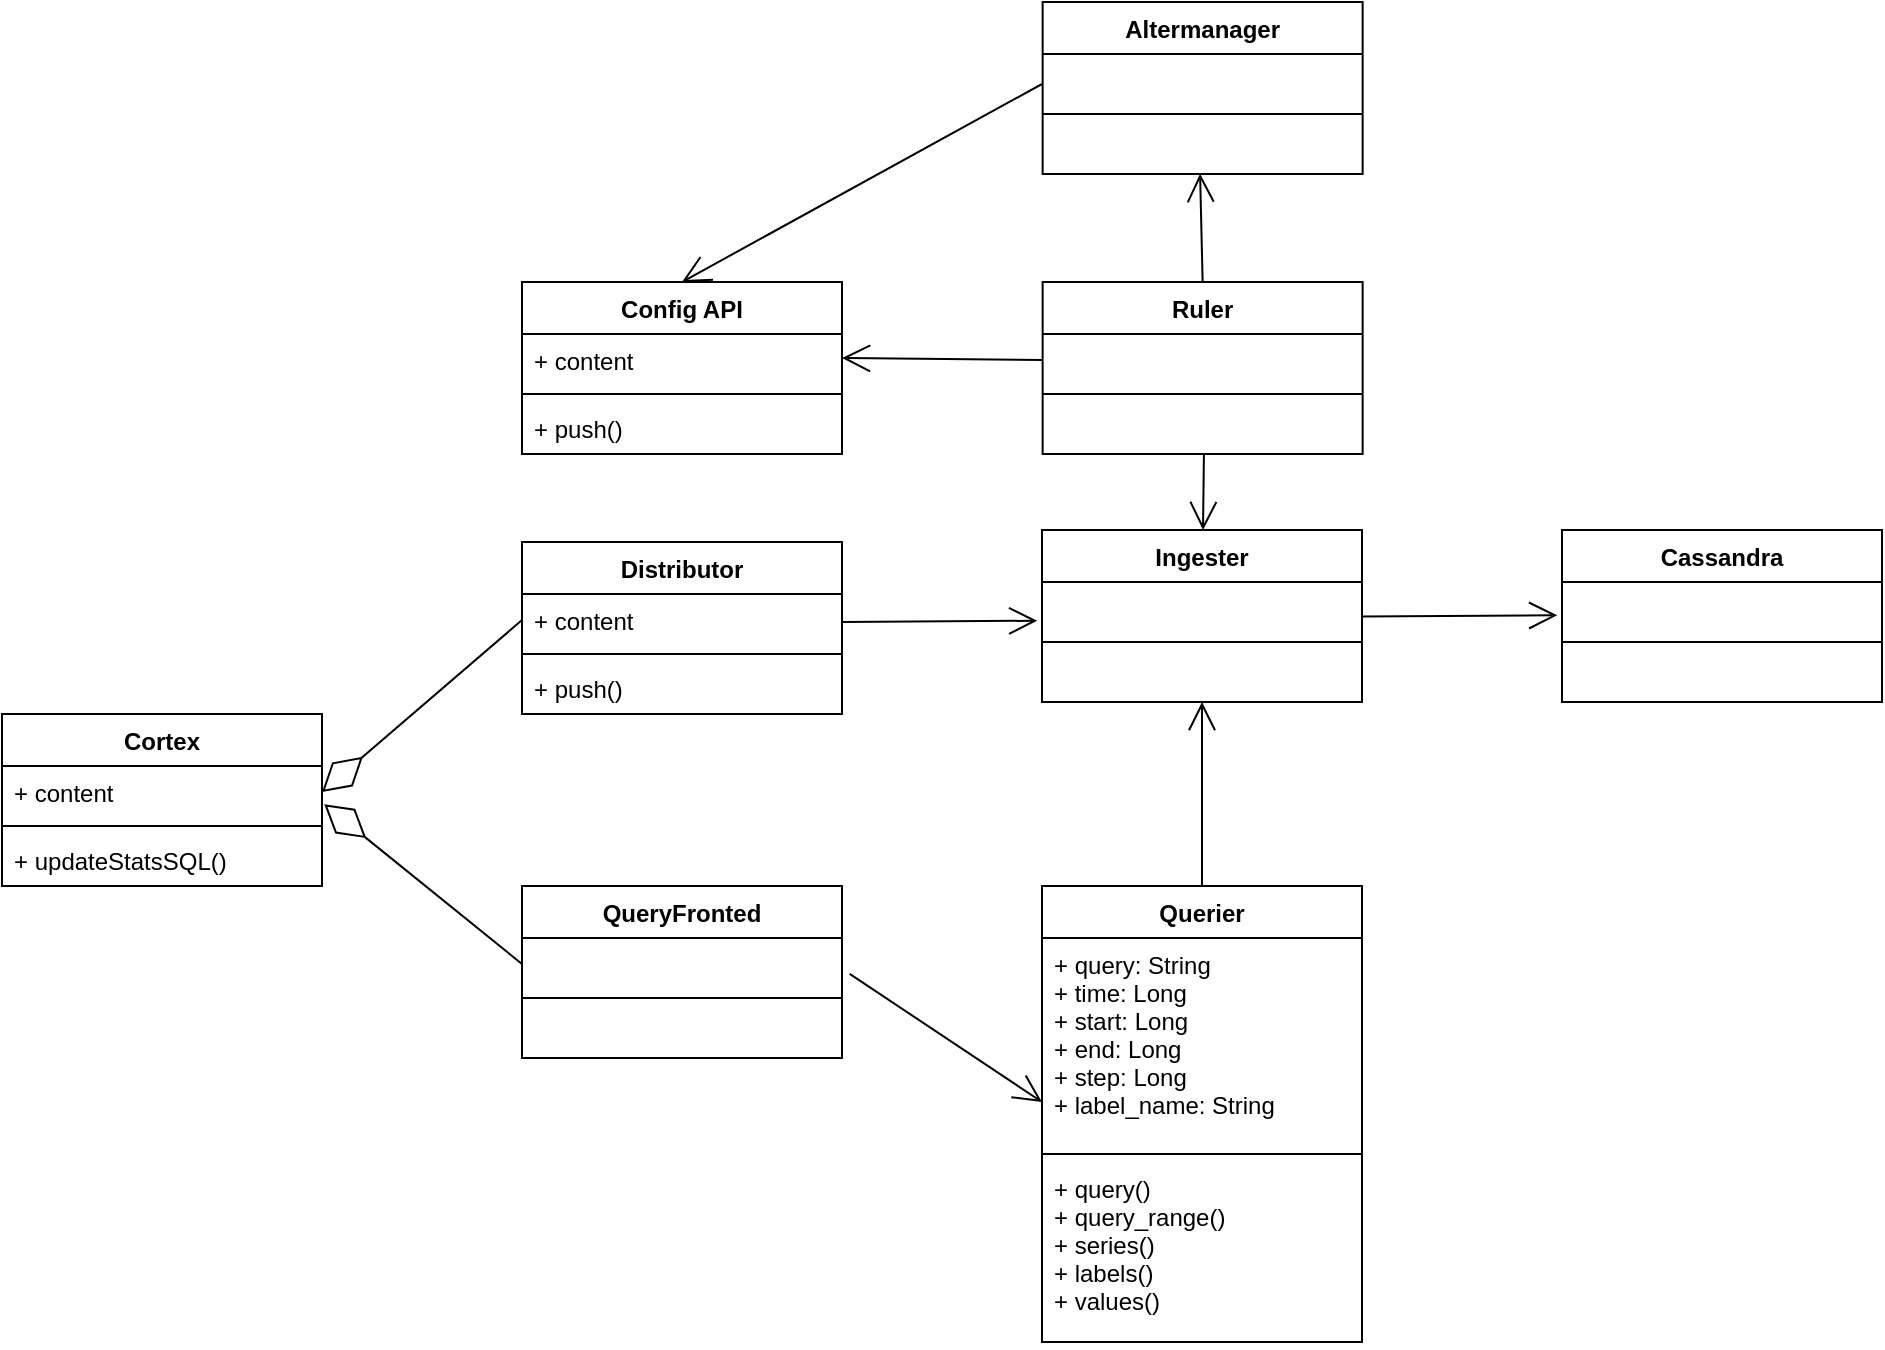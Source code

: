 <mxfile version="12.8.2" type="github">
  <diagram id="iRymewiH79jELuAZ1aKH" name="Cortex">
    <mxGraphModel dx="1422" dy="1941" grid="1" gridSize="10" guides="1" tooltips="1" connect="1" arrows="1" fold="1" page="1" pageScale="1" pageWidth="827" pageHeight="1169" math="0" shadow="0">
      <root>
        <mxCell id="0" />
        <mxCell id="1" parent="0" />
        <mxCell id="F0HcZFXE1beLXUN7yPTD-1" value="Cortex" style="swimlane;fontStyle=1;align=center;verticalAlign=top;childLayout=stackLayout;horizontal=1;startSize=26;horizontalStack=0;resizeParent=1;resizeParentMax=0;resizeLast=0;collapsible=1;marginBottom=0;" parent="1" vertex="1">
          <mxGeometry x="40" y="316" width="160" height="86" as="geometry" />
        </mxCell>
        <mxCell id="F0HcZFXE1beLXUN7yPTD-2" value="+ content" style="text;strokeColor=none;fillColor=none;align=left;verticalAlign=top;spacingLeft=4;spacingRight=4;overflow=hidden;rotatable=0;points=[[0,0.5],[1,0.5]];portConstraint=eastwest;" parent="F0HcZFXE1beLXUN7yPTD-1" vertex="1">
          <mxGeometry y="26" width="160" height="26" as="geometry" />
        </mxCell>
        <mxCell id="F0HcZFXE1beLXUN7yPTD-3" value="" style="line;strokeWidth=1;fillColor=none;align=left;verticalAlign=middle;spacingTop=-1;spacingLeft=3;spacingRight=3;rotatable=0;labelPosition=right;points=[];portConstraint=eastwest;" parent="F0HcZFXE1beLXUN7yPTD-1" vertex="1">
          <mxGeometry y="52" width="160" height="8" as="geometry" />
        </mxCell>
        <mxCell id="F0HcZFXE1beLXUN7yPTD-4" value="+ updateStatsSQL()" style="text;strokeColor=none;fillColor=none;align=left;verticalAlign=top;spacingLeft=4;spacingRight=4;overflow=hidden;rotatable=0;points=[[0,0.5],[1,0.5]];portConstraint=eastwest;" parent="F0HcZFXE1beLXUN7yPTD-1" vertex="1">
          <mxGeometry y="60" width="160" height="26" as="geometry" />
        </mxCell>
        <mxCell id="U1af7vYA9oy-of9_Sick-2" value="Distributor" style="swimlane;fontStyle=1;align=center;verticalAlign=top;childLayout=stackLayout;horizontal=1;startSize=26;horizontalStack=0;resizeParent=1;resizeParentMax=0;resizeLast=0;collapsible=1;marginBottom=0;" parent="1" vertex="1">
          <mxGeometry x="300" y="230" width="160" height="86" as="geometry" />
        </mxCell>
        <mxCell id="U1af7vYA9oy-of9_Sick-3" value="+ content" style="text;strokeColor=none;fillColor=none;align=left;verticalAlign=top;spacingLeft=4;spacingRight=4;overflow=hidden;rotatable=0;points=[[0,0.5],[1,0.5]];portConstraint=eastwest;" parent="U1af7vYA9oy-of9_Sick-2" vertex="1">
          <mxGeometry y="26" width="160" height="26" as="geometry" />
        </mxCell>
        <mxCell id="U1af7vYA9oy-of9_Sick-4" value="" style="line;strokeWidth=1;fillColor=none;align=left;verticalAlign=middle;spacingTop=-1;spacingLeft=3;spacingRight=3;rotatable=0;labelPosition=right;points=[];portConstraint=eastwest;" parent="U1af7vYA9oy-of9_Sick-2" vertex="1">
          <mxGeometry y="52" width="160" height="8" as="geometry" />
        </mxCell>
        <mxCell id="U1af7vYA9oy-of9_Sick-5" value="+ push()" style="text;strokeColor=none;fillColor=none;align=left;verticalAlign=top;spacingLeft=4;spacingRight=4;overflow=hidden;rotatable=0;points=[[0,0.5],[1,0.5]];portConstraint=eastwest;" parent="U1af7vYA9oy-of9_Sick-2" vertex="1">
          <mxGeometry y="60" width="160" height="26" as="geometry" />
        </mxCell>
        <mxCell id="U1af7vYA9oy-of9_Sick-6" value="Querier" style="swimlane;fontStyle=1;align=center;verticalAlign=top;childLayout=stackLayout;horizontal=1;startSize=26;horizontalStack=0;resizeParent=1;resizeParentMax=0;resizeLast=0;collapsible=1;marginBottom=0;" parent="1" vertex="1">
          <mxGeometry x="560" y="402" width="160" height="228" as="geometry" />
        </mxCell>
        <mxCell id="U1af7vYA9oy-of9_Sick-7" value="+ query: String&#xa;+ time: Long&#xa;+ start: Long&#xa;+ end: Long&#xa;+ step: Long&#xa;+ label_name: String" style="text;strokeColor=none;fillColor=none;align=left;verticalAlign=top;spacingLeft=4;spacingRight=4;overflow=hidden;rotatable=0;points=[[0,0.5],[1,0.5]];portConstraint=eastwest;" parent="U1af7vYA9oy-of9_Sick-6" vertex="1">
          <mxGeometry y="26" width="160" height="104" as="geometry" />
        </mxCell>
        <mxCell id="U1af7vYA9oy-of9_Sick-21" value="" style="endArrow=open;endFill=1;endSize=12;html=1;exitX=1.024;exitY=0.69;exitDx=0;exitDy=0;exitPerimeter=0;" parent="U1af7vYA9oy-of9_Sick-6" source="U1af7vYA9oy-of9_Sick-11" edge="1">
          <mxGeometry width="160" relative="1" as="geometry">
            <mxPoint x="-160" y="108" as="sourcePoint" />
            <mxPoint y="108" as="targetPoint" />
          </mxGeometry>
        </mxCell>
        <mxCell id="U1af7vYA9oy-of9_Sick-8" value="" style="line;strokeWidth=1;fillColor=none;align=left;verticalAlign=middle;spacingTop=-1;spacingLeft=3;spacingRight=3;rotatable=0;labelPosition=right;points=[];portConstraint=eastwest;" parent="U1af7vYA9oy-of9_Sick-6" vertex="1">
          <mxGeometry y="130" width="160" height="8" as="geometry" />
        </mxCell>
        <mxCell id="U1af7vYA9oy-of9_Sick-9" value="+ query()&#xa;+ query_range()&#xa;+ series()&#xa;+ labels()&#xa;+ values()&#xa;" style="text;strokeColor=none;fillColor=none;align=left;verticalAlign=top;spacingLeft=4;spacingRight=4;overflow=hidden;rotatable=0;points=[[0,0.5],[1,0.5]];portConstraint=eastwest;" parent="U1af7vYA9oy-of9_Sick-6" vertex="1">
          <mxGeometry y="138" width="160" height="90" as="geometry" />
        </mxCell>
        <mxCell id="U1af7vYA9oy-of9_Sick-10" value="QueryFronted" style="swimlane;fontStyle=1;align=center;verticalAlign=top;childLayout=stackLayout;horizontal=1;startSize=26;horizontalStack=0;resizeParent=1;resizeParentMax=0;resizeLast=0;collapsible=1;marginBottom=0;" parent="1" vertex="1">
          <mxGeometry x="300" y="402" width="160" height="86" as="geometry" />
        </mxCell>
        <mxCell id="U1af7vYA9oy-of9_Sick-11" value=" " style="text;strokeColor=none;fillColor=none;align=left;verticalAlign=top;spacingLeft=4;spacingRight=4;overflow=hidden;rotatable=0;points=[[0,0.5],[1,0.5]];portConstraint=eastwest;" parent="U1af7vYA9oy-of9_Sick-10" vertex="1">
          <mxGeometry y="26" width="160" height="26" as="geometry" />
        </mxCell>
        <mxCell id="U1af7vYA9oy-of9_Sick-12" value="" style="line;strokeWidth=1;fillColor=none;align=left;verticalAlign=middle;spacingTop=-1;spacingLeft=3;spacingRight=3;rotatable=0;labelPosition=right;points=[];portConstraint=eastwest;" parent="U1af7vYA9oy-of9_Sick-10" vertex="1">
          <mxGeometry y="52" width="160" height="8" as="geometry" />
        </mxCell>
        <mxCell id="U1af7vYA9oy-of9_Sick-13" value=" " style="text;strokeColor=none;fillColor=none;align=left;verticalAlign=top;spacingLeft=4;spacingRight=4;overflow=hidden;rotatable=0;points=[[0,0.5],[1,0.5]];portConstraint=eastwest;" parent="U1af7vYA9oy-of9_Sick-10" vertex="1">
          <mxGeometry y="60" width="160" height="26" as="geometry" />
        </mxCell>
        <mxCell id="U1af7vYA9oy-of9_Sick-14" value="Ingester" style="swimlane;fontStyle=1;align=center;verticalAlign=top;childLayout=stackLayout;horizontal=1;startSize=26;horizontalStack=0;resizeParent=1;resizeParentMax=0;resizeLast=0;collapsible=1;marginBottom=0;" parent="1" vertex="1">
          <mxGeometry x="560" y="224" width="160" height="86" as="geometry" />
        </mxCell>
        <mxCell id="U1af7vYA9oy-of9_Sick-15" value=" " style="text;strokeColor=none;fillColor=none;align=left;verticalAlign=top;spacingLeft=4;spacingRight=4;overflow=hidden;rotatable=0;points=[[0,0.5],[1,0.5]];portConstraint=eastwest;" parent="U1af7vYA9oy-of9_Sick-14" vertex="1">
          <mxGeometry y="26" width="160" height="26" as="geometry" />
        </mxCell>
        <mxCell id="U1af7vYA9oy-of9_Sick-16" value="" style="line;strokeWidth=1;fillColor=none;align=left;verticalAlign=middle;spacingTop=-1;spacingLeft=3;spacingRight=3;rotatable=0;labelPosition=right;points=[];portConstraint=eastwest;" parent="U1af7vYA9oy-of9_Sick-14" vertex="1">
          <mxGeometry y="52" width="160" height="8" as="geometry" />
        </mxCell>
        <mxCell id="U1af7vYA9oy-of9_Sick-17" value=" " style="text;strokeColor=none;fillColor=none;align=left;verticalAlign=top;spacingLeft=4;spacingRight=4;overflow=hidden;rotatable=0;points=[[0,0.5],[1,0.5]];portConstraint=eastwest;" parent="U1af7vYA9oy-of9_Sick-14" vertex="1">
          <mxGeometry y="60" width="160" height="26" as="geometry" />
        </mxCell>
        <mxCell id="U1af7vYA9oy-of9_Sick-19" value="" style="endArrow=diamondThin;endFill=0;endSize=24;html=1;exitX=0;exitY=0.5;exitDx=0;exitDy=0;entryX=1;entryY=0.5;entryDx=0;entryDy=0;" parent="1" source="U1af7vYA9oy-of9_Sick-3" target="F0HcZFXE1beLXUN7yPTD-2" edge="1">
          <mxGeometry width="160" relative="1" as="geometry">
            <mxPoint x="210" y="358.66" as="sourcePoint" />
            <mxPoint x="370" y="358.66" as="targetPoint" />
          </mxGeometry>
        </mxCell>
        <mxCell id="U1af7vYA9oy-of9_Sick-20" value="" style="endArrow=diamondThin;endFill=0;endSize=24;html=1;exitX=0;exitY=0.5;exitDx=0;exitDy=0;entryX=1.007;entryY=0.735;entryDx=0;entryDy=0;entryPerimeter=0;" parent="1" source="U1af7vYA9oy-of9_Sick-11" target="F0HcZFXE1beLXUN7yPTD-2" edge="1">
          <mxGeometry width="160" relative="1" as="geometry">
            <mxPoint x="300" y="300.0" as="sourcePoint" />
            <mxPoint x="200" y="386.0" as="targetPoint" />
          </mxGeometry>
        </mxCell>
        <mxCell id="U1af7vYA9oy-of9_Sick-22" value="Config API" style="swimlane;fontStyle=1;align=center;verticalAlign=top;childLayout=stackLayout;horizontal=1;startSize=26;horizontalStack=0;resizeParent=1;resizeParentMax=0;resizeLast=0;collapsible=1;marginBottom=0;" parent="1" vertex="1">
          <mxGeometry x="300" y="100" width="160" height="86" as="geometry" />
        </mxCell>
        <mxCell id="U1af7vYA9oy-of9_Sick-23" value="+ content" style="text;strokeColor=none;fillColor=none;align=left;verticalAlign=top;spacingLeft=4;spacingRight=4;overflow=hidden;rotatable=0;points=[[0,0.5],[1,0.5]];portConstraint=eastwest;" parent="U1af7vYA9oy-of9_Sick-22" vertex="1">
          <mxGeometry y="26" width="160" height="26" as="geometry" />
        </mxCell>
        <mxCell id="U1af7vYA9oy-of9_Sick-24" value="" style="line;strokeWidth=1;fillColor=none;align=left;verticalAlign=middle;spacingTop=-1;spacingLeft=3;spacingRight=3;rotatable=0;labelPosition=right;points=[];portConstraint=eastwest;" parent="U1af7vYA9oy-of9_Sick-22" vertex="1">
          <mxGeometry y="52" width="160" height="8" as="geometry" />
        </mxCell>
        <mxCell id="U1af7vYA9oy-of9_Sick-25" value="+ push()" style="text;strokeColor=none;fillColor=none;align=left;verticalAlign=top;spacingLeft=4;spacingRight=4;overflow=hidden;rotatable=0;points=[[0,0.5],[1,0.5]];portConstraint=eastwest;" parent="U1af7vYA9oy-of9_Sick-22" vertex="1">
          <mxGeometry y="60" width="160" height="26" as="geometry" />
        </mxCell>
        <mxCell id="U1af7vYA9oy-of9_Sick-26" value="" style="endArrow=open;endFill=1;endSize=12;html=1;exitX=1.024;exitY=0.69;exitDx=0;exitDy=0;exitPerimeter=0;entryX=-0.015;entryY=0.745;entryDx=0;entryDy=0;entryPerimeter=0;" parent="1" target="U1af7vYA9oy-of9_Sick-15" edge="1">
          <mxGeometry width="160" relative="1" as="geometry">
            <mxPoint x="460.0" y="270.0" as="sourcePoint" />
            <mxPoint x="556.16" y="334.06" as="targetPoint" />
          </mxGeometry>
        </mxCell>
        <mxCell id="U1af7vYA9oy-of9_Sick-27" value="" style="endArrow=open;endFill=1;endSize=12;html=1;exitX=0;exitY=0.5;exitDx=0;exitDy=0;entryX=0.998;entryY=0.846;entryDx=0;entryDy=0;entryPerimeter=0;" parent="1" source="U1af7vYA9oy-of9_Sick-29" edge="1">
          <mxGeometry width="160" relative="1" as="geometry">
            <mxPoint x="460.32" y="133.29" as="sourcePoint" />
            <mxPoint x="460.0" y="137.996" as="targetPoint" />
          </mxGeometry>
        </mxCell>
        <mxCell id="U1af7vYA9oy-of9_Sick-28" value="Ruler" style="swimlane;fontStyle=1;align=center;verticalAlign=top;childLayout=stackLayout;horizontal=1;startSize=26;horizontalStack=0;resizeParent=1;resizeParentMax=0;resizeLast=0;collapsible=1;marginBottom=0;" parent="1" vertex="1">
          <mxGeometry x="560.32" y="100" width="160" height="86" as="geometry" />
        </mxCell>
        <mxCell id="U1af7vYA9oy-of9_Sick-29" value=" " style="text;strokeColor=none;fillColor=none;align=left;verticalAlign=top;spacingLeft=4;spacingRight=4;overflow=hidden;rotatable=0;points=[[0,0.5],[1,0.5]];portConstraint=eastwest;" parent="U1af7vYA9oy-of9_Sick-28" vertex="1">
          <mxGeometry y="26" width="160" height="26" as="geometry" />
        </mxCell>
        <mxCell id="U1af7vYA9oy-of9_Sick-39" value="" style="endArrow=open;endFill=1;endSize=12;html=1;exitX=0.5;exitY=0;exitDx=0;exitDy=0;" parent="U1af7vYA9oy-of9_Sick-28" target="U1af7vYA9oy-of9_Sick-14" edge="1">
          <mxGeometry width="160" relative="1" as="geometry">
            <mxPoint x="80.64" y="86" as="sourcePoint" />
            <mxPoint x="79.36" y="31.896" as="targetPoint" />
          </mxGeometry>
        </mxCell>
        <mxCell id="U1af7vYA9oy-of9_Sick-30" value="" style="line;strokeWidth=1;fillColor=none;align=left;verticalAlign=middle;spacingTop=-1;spacingLeft=3;spacingRight=3;rotatable=0;labelPosition=right;points=[];portConstraint=eastwest;" parent="U1af7vYA9oy-of9_Sick-28" vertex="1">
          <mxGeometry y="52" width="160" height="8" as="geometry" />
        </mxCell>
        <mxCell id="U1af7vYA9oy-of9_Sick-31" value=" " style="text;strokeColor=none;fillColor=none;align=left;verticalAlign=top;spacingLeft=4;spacingRight=4;overflow=hidden;rotatable=0;points=[[0,0.5],[1,0.5]];portConstraint=eastwest;" parent="U1af7vYA9oy-of9_Sick-28" vertex="1">
          <mxGeometry y="60" width="160" height="26" as="geometry" />
        </mxCell>
        <mxCell id="U1af7vYA9oy-of9_Sick-33" value="Altermanager" style="swimlane;fontStyle=1;align=center;verticalAlign=top;childLayout=stackLayout;horizontal=1;startSize=26;horizontalStack=0;resizeParent=1;resizeParentMax=0;resizeLast=0;collapsible=1;marginBottom=0;" parent="1" vertex="1">
          <mxGeometry x="560.32" y="-40" width="160" height="86" as="geometry" />
        </mxCell>
        <mxCell id="U1af7vYA9oy-of9_Sick-34" value=" " style="text;strokeColor=none;fillColor=none;align=left;verticalAlign=top;spacingLeft=4;spacingRight=4;overflow=hidden;rotatable=0;points=[[0,0.5],[1,0.5]];portConstraint=eastwest;" parent="U1af7vYA9oy-of9_Sick-33" vertex="1">
          <mxGeometry y="26" width="160" height="26" as="geometry" />
        </mxCell>
        <mxCell id="U1af7vYA9oy-of9_Sick-35" value="" style="line;strokeWidth=1;fillColor=none;align=left;verticalAlign=middle;spacingTop=-1;spacingLeft=3;spacingRight=3;rotatable=0;labelPosition=right;points=[];portConstraint=eastwest;" parent="U1af7vYA9oy-of9_Sick-33" vertex="1">
          <mxGeometry y="52" width="160" height="8" as="geometry" />
        </mxCell>
        <mxCell id="U1af7vYA9oy-of9_Sick-36" value=" " style="text;strokeColor=none;fillColor=none;align=left;verticalAlign=top;spacingLeft=4;spacingRight=4;overflow=hidden;rotatable=0;points=[[0,0.5],[1,0.5]];portConstraint=eastwest;" parent="U1af7vYA9oy-of9_Sick-33" vertex="1">
          <mxGeometry y="60" width="160" height="26" as="geometry" />
        </mxCell>
        <mxCell id="U1af7vYA9oy-of9_Sick-37" value="" style="endArrow=open;endFill=1;endSize=12;html=1;exitX=0.5;exitY=0;exitDx=0;exitDy=0;entryX=0.492;entryY=0.996;entryDx=0;entryDy=0;entryPerimeter=0;" parent="1" source="U1af7vYA9oy-of9_Sick-28" target="U1af7vYA9oy-of9_Sick-36" edge="1">
          <mxGeometry width="160" relative="1" as="geometry">
            <mxPoint x="640.32" y="91" as="sourcePoint" />
            <mxPoint x="540" y="89.996" as="targetPoint" />
          </mxGeometry>
        </mxCell>
        <mxCell id="U1af7vYA9oy-of9_Sick-38" value="" style="endArrow=open;endFill=1;endSize=12;html=1;exitX=0;exitY=0.5;exitDx=0;exitDy=0;entryX=0.5;entryY=0;entryDx=0;entryDy=0;" parent="1" target="U1af7vYA9oy-of9_Sick-22" edge="1">
          <mxGeometry width="160" relative="1" as="geometry">
            <mxPoint x="560.0" y="1" as="sourcePoint" />
            <mxPoint x="459.68" y="-0.004" as="targetPoint" />
          </mxGeometry>
        </mxCell>
        <mxCell id="U1af7vYA9oy-of9_Sick-40" value="" style="endArrow=open;endFill=1;endSize=12;html=1;exitX=0.5;exitY=0;exitDx=0;exitDy=0;" parent="1" source="U1af7vYA9oy-of9_Sick-6" target="U1af7vYA9oy-of9_Sick-17" edge="1">
          <mxGeometry width="160" relative="1" as="geometry">
            <mxPoint x="630.0" y="402.63" as="sourcePoint" />
            <mxPoint x="727.6" y="402.0" as="targetPoint" />
          </mxGeometry>
        </mxCell>
        <mxCell id="U1af7vYA9oy-of9_Sick-41" value="Cassandra" style="swimlane;fontStyle=1;align=center;verticalAlign=top;childLayout=stackLayout;horizontal=1;startSize=26;horizontalStack=0;resizeParent=1;resizeParentMax=0;resizeLast=0;collapsible=1;marginBottom=0;" parent="1" vertex="1">
          <mxGeometry x="820" y="224" width="160" height="86" as="geometry" />
        </mxCell>
        <mxCell id="U1af7vYA9oy-of9_Sick-42" value=" " style="text;strokeColor=none;fillColor=none;align=left;verticalAlign=top;spacingLeft=4;spacingRight=4;overflow=hidden;rotatable=0;points=[[0,0.5],[1,0.5]];portConstraint=eastwest;" parent="U1af7vYA9oy-of9_Sick-41" vertex="1">
          <mxGeometry y="26" width="160" height="26" as="geometry" />
        </mxCell>
        <mxCell id="U1af7vYA9oy-of9_Sick-43" value="" style="line;strokeWidth=1;fillColor=none;align=left;verticalAlign=middle;spacingTop=-1;spacingLeft=3;spacingRight=3;rotatable=0;labelPosition=right;points=[];portConstraint=eastwest;" parent="U1af7vYA9oy-of9_Sick-41" vertex="1">
          <mxGeometry y="52" width="160" height="8" as="geometry" />
        </mxCell>
        <mxCell id="U1af7vYA9oy-of9_Sick-44" value=" " style="text;strokeColor=none;fillColor=none;align=left;verticalAlign=top;spacingLeft=4;spacingRight=4;overflow=hidden;rotatable=0;points=[[0,0.5],[1,0.5]];portConstraint=eastwest;" parent="U1af7vYA9oy-of9_Sick-41" vertex="1">
          <mxGeometry y="60" width="160" height="26" as="geometry" />
        </mxCell>
        <mxCell id="U1af7vYA9oy-of9_Sick-45" value="" style="endArrow=open;endFill=1;endSize=12;html=1;exitX=1.024;exitY=0.69;exitDx=0;exitDy=0;exitPerimeter=0;entryX=-0.015;entryY=0.745;entryDx=0;entryDy=0;entryPerimeter=0;" parent="1" edge="1">
          <mxGeometry width="160" relative="1" as="geometry">
            <mxPoint x="720.0" y="267.29" as="sourcePoint" />
            <mxPoint x="817.6" y="266.66" as="targetPoint" />
          </mxGeometry>
        </mxCell>
      </root>
    </mxGraphModel>
  </diagram>
</mxfile>
